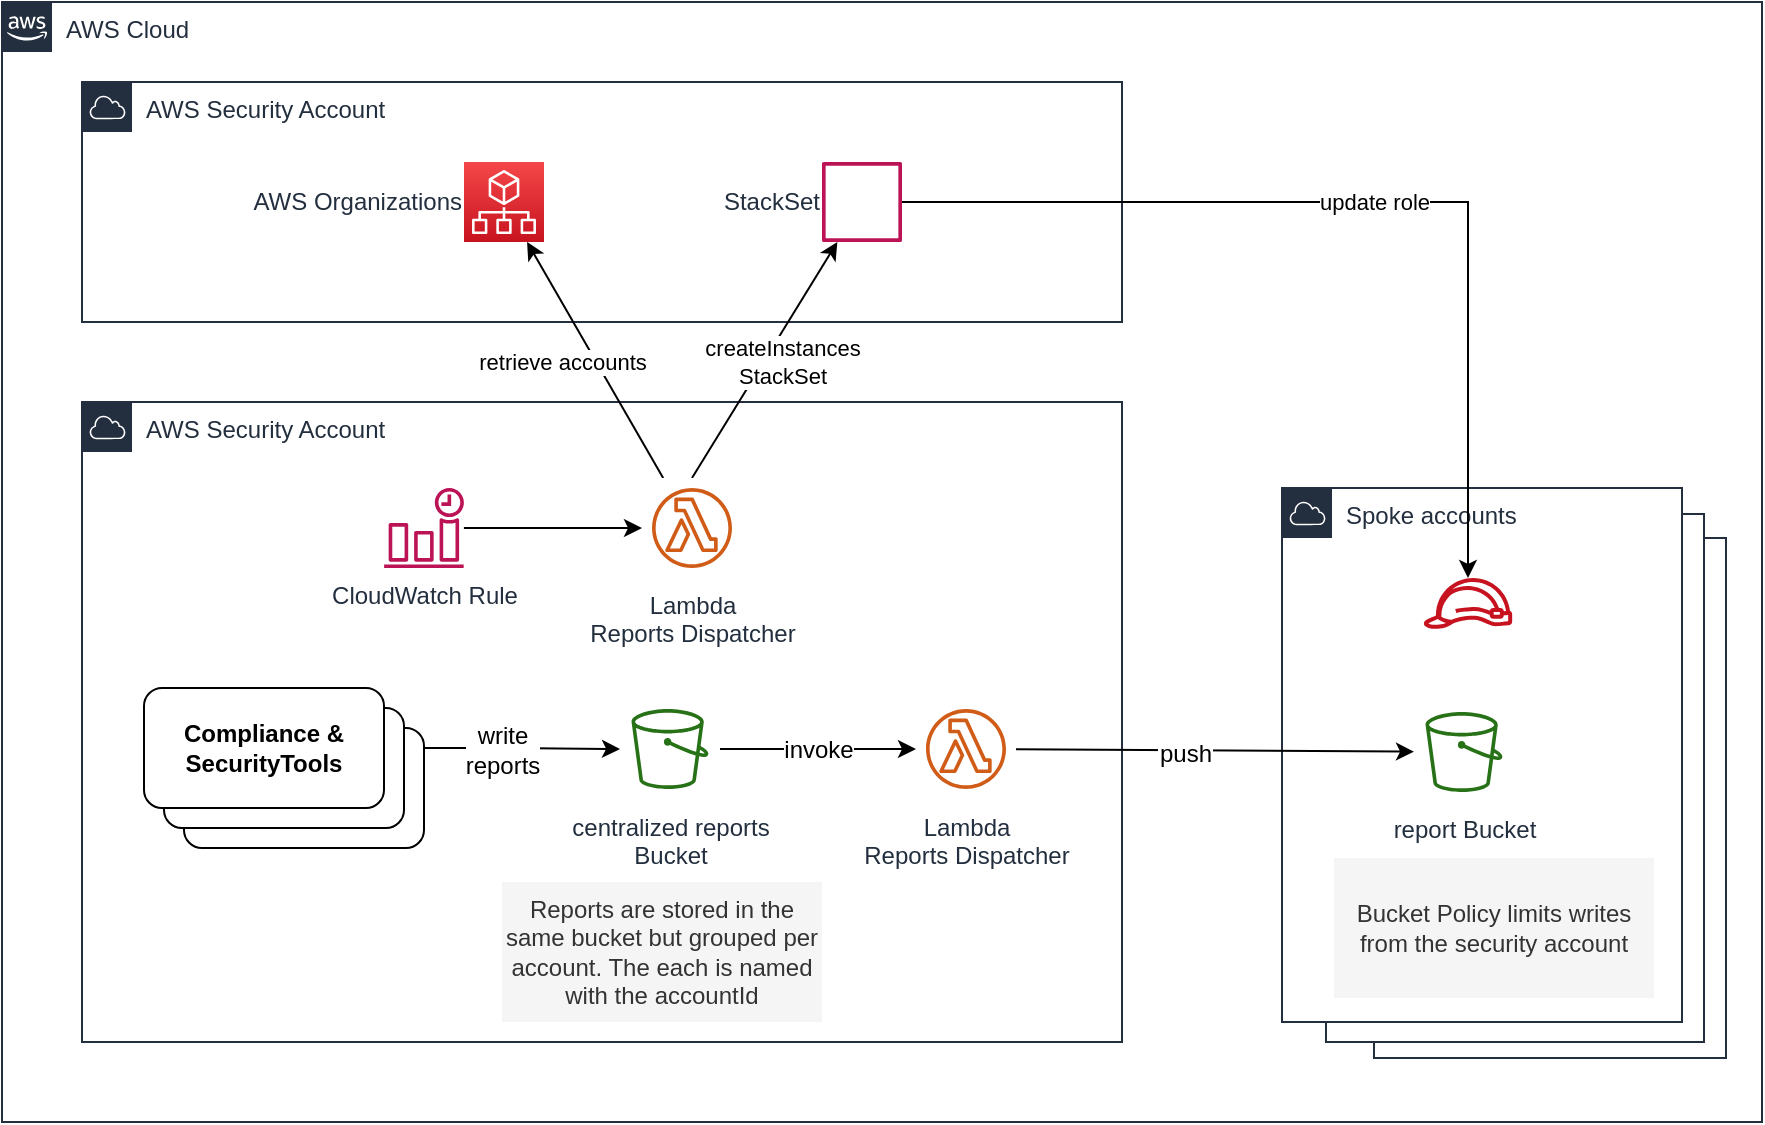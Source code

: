 <mxfile version="11.1.4" type="device"><diagram id="f6da562e-f105-d9ba-a2d9-94ca06740982" name="scenario1"><mxGraphModel dx="1086" dy="848" grid="1" gridSize="10" guides="1" tooltips="1" connect="1" arrows="1" fold="1" page="1" pageScale="1" pageWidth="1169" pageHeight="827" background="#ffffff" math="0" shadow="0"><root><mxCell id="0"/><mxCell id="1" parent="0"/><mxCell id="Rrea5O0Kwf1m_FvHxUkL-5" value="AWS Cloud" style="points=[[0,0],[0.25,0],[0.5,0],[0.75,0],[1,0],[1,0.25],[1,0.5],[1,0.75],[1,1],[0.75,1],[0.5,1],[0.25,1],[0,1],[0,0.75],[0,0.5],[0,0.25]];outlineConnect=0;gradientColor=none;html=1;whiteSpace=wrap;fontSize=12;fontStyle=0;shape=mxgraph.aws4.group;grIcon=mxgraph.aws4.group_aws_cloud_alt;strokeColor=#232F3E;fillColor=none;verticalAlign=top;align=left;spacingLeft=30;fontColor=#232F3E;dashed=0;" parent="1" vertex="1"><mxGeometry x="120" y="80" width="880" height="560" as="geometry"/></mxCell><mxCell id="Rrea5O0Kwf1m_FvHxUkL-12" value="Account to scan" style="points=[[0,0],[0.25,0],[0.5,0],[0.75,0],[1,0],[1,0.25],[1,0.5],[1,0.75],[1,1],[0.75,1],[0.5,1],[0.25,1],[0,1],[0,0.75],[0,0.5],[0,0.25]];outlineConnect=0;gradientColor=none;html=1;whiteSpace=wrap;fontSize=12;fontStyle=0;shape=mxgraph.aws4.group;grIcon=mxgraph.aws4.group_aws_cloud;strokeColor=#232F3E;fillColor=#ffffff;verticalAlign=top;align=left;spacingLeft=30;fontColor=#232F3E;dashed=0;" parent="1" vertex="1"><mxGeometry x="806" y="348" width="176" height="260" as="geometry"/></mxCell><mxCell id="Rrea5O0Kwf1m_FvHxUkL-8" value="AWS Security Account" style="points=[[0,0],[0.25,0],[0.5,0],[0.75,0],[1,0],[1,0.25],[1,0.5],[1,0.75],[1,1],[0.75,1],[0.5,1],[0.25,1],[0,1],[0,0.75],[0,0.5],[0,0.25]];outlineConnect=0;gradientColor=none;html=1;whiteSpace=wrap;fontSize=12;fontStyle=0;shape=mxgraph.aws4.group;grIcon=mxgraph.aws4.group_aws_cloud;strokeColor=#232F3E;fillColor=none;verticalAlign=top;align=left;spacingLeft=30;fontColor=#232F3E;dashed=0;" parent="1" vertex="1"><mxGeometry x="160" y="280" width="520" height="320" as="geometry"/></mxCell><mxCell id="9aQcmJgKmq2ko_hbUwWm-78" value="invoke" style="rounded=0;html=1;jettySize=auto;orthogonalLoop=1;fontSize=12;" parent="1" source="2XicBH6pIDNixrWbv0I3-17" target="2XicBH6pIDNixrWbv0I3-7" edge="1"><mxGeometry relative="1" as="geometry"><mxPoint x="170.5" y="447.091" as="sourcePoint"/><mxPoint x="250" y="448.252" as="targetPoint"/></mxGeometry></mxCell><mxCell id="2XicBH6pIDNixrWbv0I3-7" value="Lambda&lt;br style=&quot;font-size: 12px;&quot;&gt;Reports Dispatcher" style="strokeColor=#D05C17;points=[[0,0],[0.25,0],[0.5,0],[0.75,0],[1,0],[1,0.25],[1,0.5],[1,0.75],[1,1],[0.75,1],[0.5,1],[0.25,1],[0,1],[0,0.75],[0,0.5],[0,0.25]];outlineConnect=0;fontColor=#232F3E;gradientColor=none;fillColor=#ffffff;dashed=0;verticalLabelPosition=bottom;verticalAlign=top;align=center;html=1;fontSize=12;fontStyle=0;aspect=fixed;shape=mxgraph.aws4.resourceIcon;resIcon=mxgraph.aws4.lambda_function;" parent="1" vertex="1"><mxGeometry x="577" y="428.5" width="50" height="50" as="geometry"/></mxCell><mxCell id="Rrea5O0Kwf1m_FvHxUkL-11" value="Account to scan" style="points=[[0,0],[0.25,0],[0.5,0],[0.75,0],[1,0],[1,0.25],[1,0.5],[1,0.75],[1,1],[0.75,1],[0.5,1],[0.25,1],[0,1],[0,0.75],[0,0.5],[0,0.25]];outlineConnect=0;gradientColor=none;html=1;whiteSpace=wrap;fontSize=12;fontStyle=0;shape=mxgraph.aws4.group;grIcon=mxgraph.aws4.group_aws_cloud;strokeColor=#232F3E;fillColor=#ffffff;verticalAlign=top;align=left;spacingLeft=30;fontColor=#232F3E;dashed=0;" parent="1" vertex="1"><mxGeometry x="782" y="336" width="189" height="264" as="geometry"/></mxCell><mxCell id="Rrea5O0Kwf1m_FvHxUkL-10" value="Spoke accounts" style="points=[[0,0],[0.25,0],[0.5,0],[0.75,0],[1,0],[1,0.25],[1,0.5],[1,0.75],[1,1],[0.75,1],[0.5,1],[0.25,1],[0,1],[0,0.75],[0,0.5],[0,0.25]];outlineConnect=0;gradientColor=none;html=1;whiteSpace=wrap;fontSize=12;fontStyle=0;shape=mxgraph.aws4.group;grIcon=mxgraph.aws4.group_aws_cloud;strokeColor=#232F3E;fillColor=#ffffff;verticalAlign=top;align=left;spacingLeft=30;fontColor=#232F3E;dashed=0;" parent="1" vertex="1"><mxGeometry x="760" y="323" width="200" height="267" as="geometry"/></mxCell><mxCell id="oLbXhNNgSqxKj7EX6vWi-1" value="&lt;span style=&quot;font-size: 12px;&quot;&gt;report Bucket&lt;br style=&quot;font-size: 12px;&quot;&gt;&lt;/span&gt;" style="strokeColor=#277116;points=[[0,0],[0.25,0],[0.5,0],[0.75,0],[1,0],[1,0.25],[1,0.5],[1,0.75],[1,1],[0.75,1],[0.5,1],[0.25,1],[0,1],[0,0.75],[0,0.5],[0,0.25]];outlineConnect=0;fontColor=#232F3E;gradientColor=none;fillColor=#ffffff;dashed=0;verticalLabelPosition=bottom;verticalAlign=top;align=center;html=1;fontSize=12;fontStyle=0;aspect=fixed;shape=mxgraph.aws4.resourceIcon;resIcon=mxgraph.aws4.bucket;labelPosition=center;" parent="1" vertex="1"><mxGeometry x="826" y="430" width="50" height="50" as="geometry"/></mxCell><mxCell id="2XicBH6pIDNixrWbv0I3-17" value="&lt;span style=&quot;font-size: 12px;&quot;&gt;centralized reports&lt;br style=&quot;font-size: 12px;&quot;&gt;Bucket&lt;br style=&quot;font-size: 12px;&quot;&gt;&lt;/span&gt;" style="strokeColor=#277116;points=[[0,0],[0.25,0],[0.5,0],[0.75,0],[1,0],[1,0.25],[1,0.5],[1,0.75],[1,1],[0.75,1],[0.5,1],[0.25,1],[0,1],[0,0.75],[0,0.5],[0,0.25]];outlineConnect=0;fontColor=#232F3E;gradientColor=none;fillColor=#ffffff;dashed=0;verticalLabelPosition=bottom;verticalAlign=top;align=center;html=1;fontSize=12;fontStyle=0;aspect=fixed;shape=mxgraph.aws4.resourceIcon;resIcon=mxgraph.aws4.bucket;labelPosition=center;" parent="1" vertex="1"><mxGeometry x="429" y="428.5" width="50" height="50" as="geometry"/></mxCell><mxCell id="9aQcmJgKmq2ko_hbUwWm-138" value="push" style="rounded=0;jettySize=auto;orthogonalLoop=1;fontSize=12;" parent="1" source="2XicBH6pIDNixrWbv0I3-7" target="oLbXhNNgSqxKj7EX6vWi-1" edge="1"><mxGeometry x="-0.147" y="-1" relative="1" as="geometry"><mxPoint x="647" y="453.94" as="sourcePoint"/><mxPoint x="780" y="465.959" as="targetPoint"/><mxPoint as="offset"/></mxGeometry></mxCell><mxCell id="oLbXhNNgSqxKj7EX6vWi-5" value="write&lt;br&gt;reports" style="edgeStyle=orthogonalEdgeStyle;rounded=0;orthogonalLoop=1;jettySize=auto;html=1;fontSize=12;" parent="1" source="oLbXhNNgSqxKj7EX6vWi-4" target="2XicBH6pIDNixrWbv0I3-17" edge="1"><mxGeometry relative="1" as="geometry"/></mxCell><mxCell id="oLbXhNNgSqxKj7EX6vWi-7" value="&lt;span style=&quot;white-space: normal&quot;&gt;Compliance &amp;amp; SecurityTools&lt;/span&gt;" style="rounded=1;whiteSpace=wrap;html=1;fontSize=12;fontStyle=1" parent="1" vertex="1"><mxGeometry x="211" y="443" width="120" height="60" as="geometry"/></mxCell><mxCell id="oLbXhNNgSqxKj7EX6vWi-6" value="&lt;span style=&quot;white-space: normal&quot;&gt;Compliance &amp;amp; SecurityTools&lt;/span&gt;" style="rounded=1;whiteSpace=wrap;html=1;fontSize=12;fontStyle=1" parent="1" vertex="1"><mxGeometry x="201" y="433" width="120" height="60" as="geometry"/></mxCell><mxCell id="oLbXhNNgSqxKj7EX6vWi-4" value="&lt;span style=&quot;white-space: normal&quot;&gt;Compliance &amp;amp; SecurityTools&lt;/span&gt;" style="rounded=1;whiteSpace=wrap;html=1;fontSize=12;fontStyle=1" parent="1" vertex="1"><mxGeometry x="191" y="423" width="120" height="60" as="geometry"/></mxCell><mxCell id="oLbXhNNgSqxKj7EX6vWi-8" value="Reports are stored in the same bucket but grouped per account. The each is named with the accountId" style="text;html=1;strokeColor=none;fillColor=#f5f5f5;align=center;verticalAlign=middle;whiteSpace=wrap;rounded=0;fontSize=12;labelBackgroundColor=none;fontColor=#333333;" parent="1" vertex="1"><mxGeometry x="370" y="520" width="160" height="70" as="geometry"/></mxCell><mxCell id="oLbXhNNgSqxKj7EX6vWi-9" value="Bucket Policy limits writes from the security account" style="text;html=1;strokeColor=none;fillColor=#f5f5f5;align=center;verticalAlign=middle;whiteSpace=wrap;rounded=0;fontSize=12;labelBackgroundColor=none;fontColor=#333333;" parent="1" vertex="1"><mxGeometry x="786" y="508" width="160" height="70" as="geometry"/></mxCell><mxCell id="64WVz475CbtLIEjdjAI1-1" value="AWS Security Account" style="points=[[0,0],[0.25,0],[0.5,0],[0.75,0],[1,0],[1,0.25],[1,0.5],[1,0.75],[1,1],[0.75,1],[0.5,1],[0.25,1],[0,1],[0,0.75],[0,0.5],[0,0.25]];outlineConnect=0;gradientColor=none;html=1;whiteSpace=wrap;fontSize=12;fontStyle=0;shape=mxgraph.aws4.group;grIcon=mxgraph.aws4.group_aws_cloud;strokeColor=#232F3E;fillColor=none;verticalAlign=top;align=left;spacingLeft=30;fontColor=#232F3E;dashed=0;" vertex="1" parent="1"><mxGeometry x="160" y="120" width="520" height="120" as="geometry"/></mxCell><mxCell id="64WVz475CbtLIEjdjAI1-8" value="createInstances&lt;br&gt;StackSet" style="rounded=0;orthogonalLoop=1;jettySize=auto;html=1;exitX=0.5;exitY=0;exitDx=0;exitDy=0;" edge="1" parent="1" source="64WVz475CbtLIEjdjAI1-2" target="64WVz475CbtLIEjdjAI1-6"><mxGeometry x="0.053" y="-8" relative="1" as="geometry"><mxPoint as="offset"/></mxGeometry></mxCell><mxCell id="64WVz475CbtLIEjdjAI1-9" value="retrieve accounts" style="edgeStyle=none;rounded=0;orthogonalLoop=1;jettySize=auto;html=1;" edge="1" parent="1" source="64WVz475CbtLIEjdjAI1-2" target="64WVz475CbtLIEjdjAI1-5"><mxGeometry x="0.109" y="15" relative="1" as="geometry"><mxPoint as="offset"/></mxGeometry></mxCell><mxCell id="64WVz475CbtLIEjdjAI1-2" value="Lambda&lt;br style=&quot;font-size: 12px;&quot;&gt;Reports Dispatcher" style="strokeColor=#D05C17;points=[[0,0],[0.25,0],[0.5,0],[0.75,0],[1,0],[1,0.25],[1,0.5],[1,0.75],[1,1],[0.75,1],[0.5,1],[0.25,1],[0,1],[0,0.75],[0,0.5],[0,0.25]];outlineConnect=0;fontColor=#232F3E;gradientColor=none;fillColor=#ffffff;dashed=0;verticalLabelPosition=bottom;verticalAlign=top;align=center;html=1;fontSize=12;fontStyle=0;aspect=fixed;shape=mxgraph.aws4.resourceIcon;resIcon=mxgraph.aws4.lambda_function;" vertex="1" parent="1"><mxGeometry x="440" y="318" width="50" height="50" as="geometry"/></mxCell><mxCell id="64WVz475CbtLIEjdjAI1-4" style="edgeStyle=orthogonalEdgeStyle;rounded=0;orthogonalLoop=1;jettySize=auto;html=1;" edge="1" parent="1" source="64WVz475CbtLIEjdjAI1-3" target="64WVz475CbtLIEjdjAI1-2"><mxGeometry relative="1" as="geometry"/></mxCell><mxCell id="64WVz475CbtLIEjdjAI1-3" value="CloudWatch Rule" style="outlineConnect=0;fontColor=#232F3E;gradientColor=none;fillColor=#BC1356;strokeColor=none;dashed=0;verticalLabelPosition=bottom;verticalAlign=top;align=center;html=1;fontSize=12;fontStyle=0;aspect=fixed;pointerEvents=1;shape=mxgraph.aws4.event_time_based;" vertex="1" parent="1"><mxGeometry x="311" y="323" width="40" height="40" as="geometry"/></mxCell><mxCell id="64WVz475CbtLIEjdjAI1-5" value="AWS Organizations" style="outlineConnect=0;fontColor=#232F3E;gradientColor=#F54749;gradientDirection=north;fillColor=#C7131F;strokeColor=#ffffff;dashed=0;verticalLabelPosition=middle;verticalAlign=middle;align=right;html=1;fontSize=12;fontStyle=0;aspect=fixed;shape=mxgraph.aws4.resourceIcon;resIcon=mxgraph.aws4.organizations;labelPosition=left;" vertex="1" parent="1"><mxGeometry x="351" y="160" width="40" height="40" as="geometry"/></mxCell><mxCell id="64WVz475CbtLIEjdjAI1-7" value="update role" style="edgeStyle=orthogonalEdgeStyle;rounded=0;orthogonalLoop=1;jettySize=auto;html=1;" edge="1" parent="1" source="64WVz475CbtLIEjdjAI1-6" target="64WVz475CbtLIEjdjAI1-14"><mxGeometry relative="1" as="geometry"/></mxCell><mxCell id="64WVz475CbtLIEjdjAI1-6" value="StackSet" style="outlineConnect=0;fontColor=#232F3E;gradientColor=none;fillColor=#BC1356;strokeColor=none;dashed=0;verticalLabelPosition=middle;verticalAlign=middle;align=right;html=1;fontSize=12;fontStyle=0;aspect=fixed;pointerEvents=1;shape=mxgraph.aws4.stack2;labelPosition=left;" vertex="1" parent="1"><mxGeometry x="530" y="160" width="40" height="40" as="geometry"/></mxCell><mxCell id="64WVz475CbtLIEjdjAI1-14" value="" style="outlineConnect=0;fontColor=#232F3E;gradientColor=none;fillColor=#C7131F;strokeColor=none;dashed=0;verticalLabelPosition=bottom;verticalAlign=top;align=center;html=1;fontSize=12;fontStyle=0;aspect=fixed;pointerEvents=1;shape=mxgraph.aws4.role;" vertex="1" parent="1"><mxGeometry x="830.5" y="368" width="45" height="25.43" as="geometry"/></mxCell></root></mxGraphModel></diagram></mxfile>